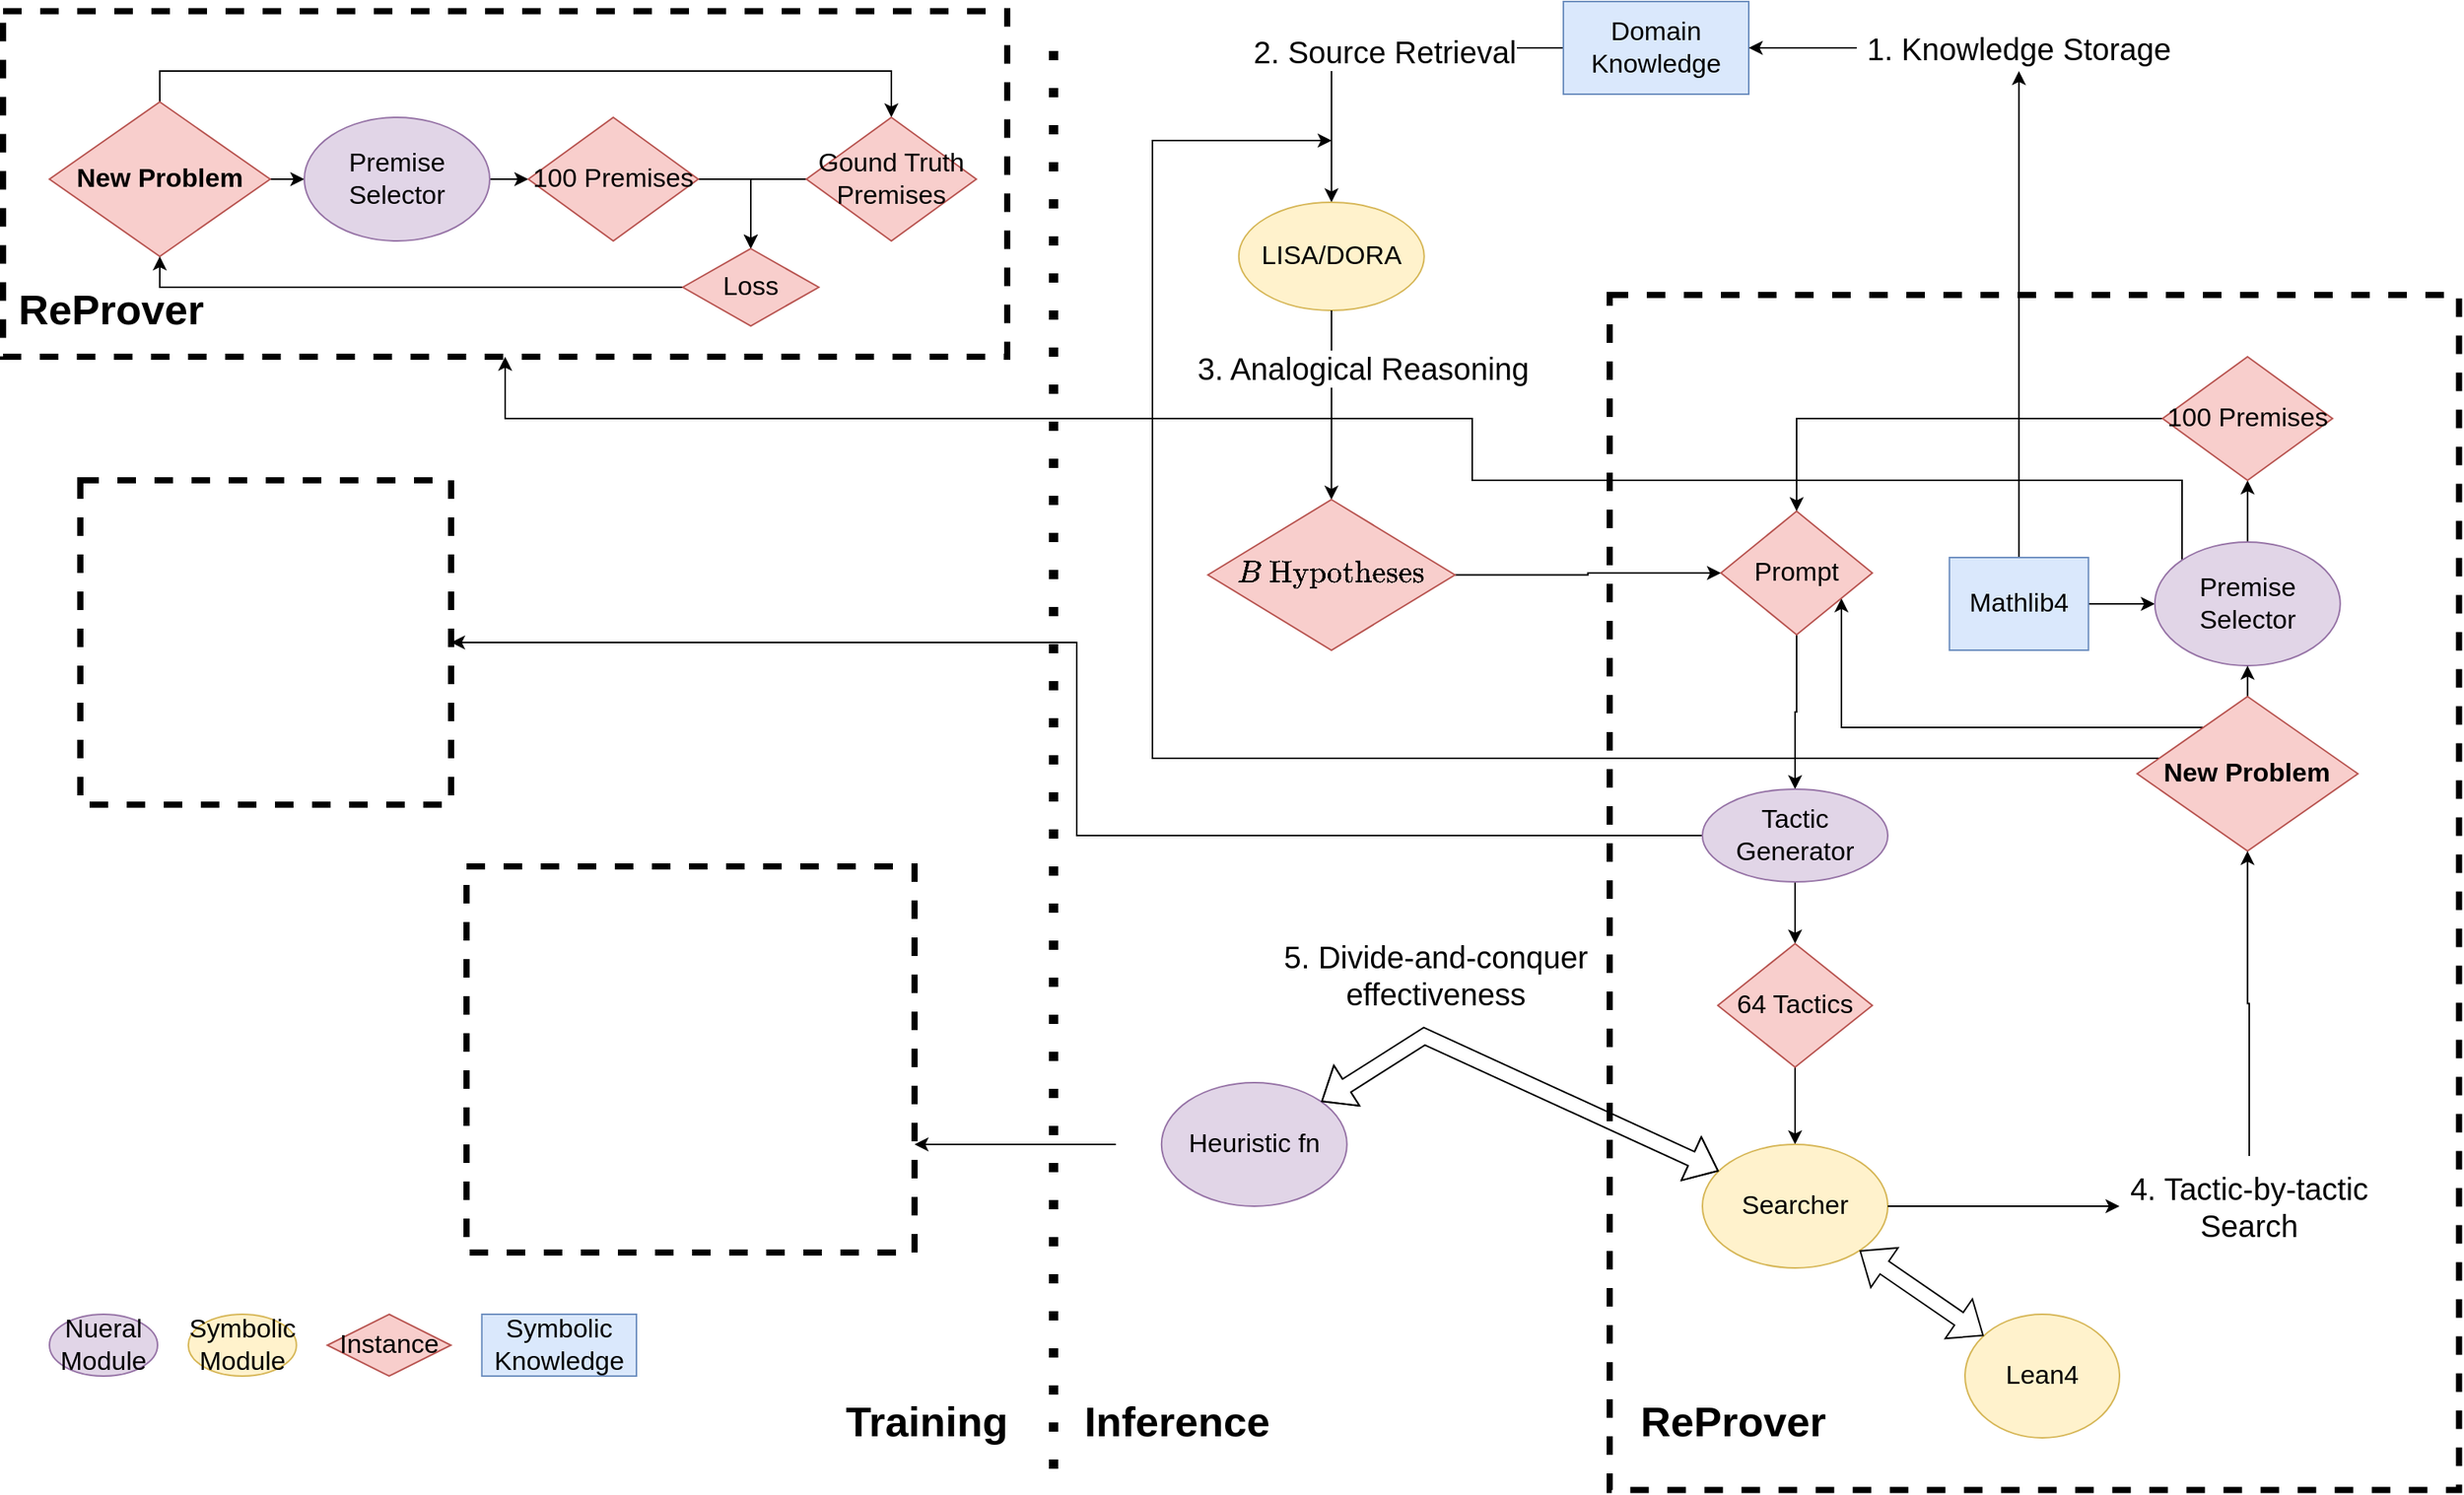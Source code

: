 <mxfile version="23.1.5" type="github">
  <diagram name="Page-1" id="IZ-Rrfjy0_TtdQrgrMoi">
    <mxGraphModel dx="3223" dy="1118" grid="1" gridSize="10" guides="1" tooltips="1" connect="1" arrows="1" fold="1" page="1" pageScale="1" pageWidth="1100" pageHeight="850" math="1" shadow="0">
      <root>
        <mxCell id="0" />
        <mxCell id="1" parent="0" />
        <mxCell id="Xpp3-1cy8L-rHU1XI7NB-74" value="" style="rounded=0;whiteSpace=wrap;html=1;dashed=1;fillColor=none;strokeWidth=4;fontSize=17;" parent="1" vertex="1">
          <mxGeometry x="520" y="210" width="549.78" height="773.75" as="geometry" />
        </mxCell>
        <mxCell id="Xpp3-1cy8L-rHU1XI7NB-100" value="" style="edgeStyle=orthogonalEdgeStyle;rounded=0;orthogonalLoop=1;jettySize=auto;html=1;fontSize=17;" parent="1" source="Xpp3-1cy8L-rHU1XI7NB-1" target="Xpp3-1cy8L-rHU1XI7NB-8" edge="1">
          <mxGeometry relative="1" as="geometry" />
        </mxCell>
        <mxCell id="CLktLj2ley9Mtql9P5BX-1" style="edgeStyle=orthogonalEdgeStyle;rounded=0;orthogonalLoop=1;jettySize=auto;html=1;exitX=0.5;exitY=0;exitDx=0;exitDy=0;fontSize=17;" edge="1" parent="1" source="Xpp3-1cy8L-rHU1XI7NB-1" target="Xpp3-1cy8L-rHU1XI7NB-20">
          <mxGeometry relative="1" as="geometry" />
        </mxCell>
        <mxCell id="Xpp3-1cy8L-rHU1XI7NB-1" value="Mathlib4" style="rounded=0;whiteSpace=wrap;html=1;fillColor=#dae8fc;strokeColor=#6c8ebf;fontSize=17;" parent="1" vertex="1">
          <mxGeometry x="739.89" y="380" width="90" height="60" as="geometry" />
        </mxCell>
        <mxCell id="CLktLj2ley9Mtql9P5BX-3" style="edgeStyle=orthogonalEdgeStyle;rounded=0;orthogonalLoop=1;jettySize=auto;html=1;fontSize=17;" edge="1" parent="1" source="Xpp3-1cy8L-rHU1XI7NB-2" target="Xpp3-1cy8L-rHU1XI7NB-5">
          <mxGeometry relative="1" as="geometry" />
        </mxCell>
        <mxCell id="CLktLj2ley9Mtql9P5BX-15" value="&lt;font style=&quot;font-size: 20px;&quot;&gt;2. Source Retrieval&lt;/font&gt;" style="edgeLabel;html=1;align=center;verticalAlign=middle;resizable=0;points=[];fontSize=20;" vertex="1" connectable="0" parent="CLktLj2ley9Mtql9P5BX-3">
          <mxGeometry x="-0.068" y="2" relative="1" as="geometry">
            <mxPoint as="offset" />
          </mxGeometry>
        </mxCell>
        <mxCell id="Xpp3-1cy8L-rHU1XI7NB-2" value="Domain Knowledge" style="rounded=0;whiteSpace=wrap;html=1;fillColor=#dae8fc;strokeColor=#6c8ebf;fontSize=17;" parent="1" vertex="1">
          <mxGeometry x="490" y="20" width="120" height="60" as="geometry" />
        </mxCell>
        <mxCell id="Xpp3-1cy8L-rHU1XI7NB-5" value="LISA/DORA" style="ellipse;whiteSpace=wrap;html=1;fillColor=#fff2cc;strokeColor=#d6b656;fontSize=17;" parent="1" vertex="1">
          <mxGeometry x="279.89" y="150" width="120" height="70" as="geometry" />
        </mxCell>
        <mxCell id="Xpp3-1cy8L-rHU1XI7NB-77" style="edgeStyle=orthogonalEdgeStyle;rounded=0;orthogonalLoop=1;jettySize=auto;html=1;fontSize=17;" parent="1" source="Xpp3-1cy8L-rHU1XI7NB-8" target="Xpp3-1cy8L-rHU1XI7NB-11" edge="1">
          <mxGeometry relative="1" as="geometry" />
        </mxCell>
        <mxCell id="b3lWoeTVUII4R8HMTHZW-4" style="edgeStyle=orthogonalEdgeStyle;rounded=0;orthogonalLoop=1;jettySize=auto;html=1;exitX=0;exitY=0;exitDx=0;exitDy=0;fontSize=17;" parent="1" source="Xpp3-1cy8L-rHU1XI7NB-8" target="b3lWoeTVUII4R8HMTHZW-3" edge="1">
          <mxGeometry relative="1" as="geometry">
            <Array as="points">
              <mxPoint x="891" y="330" />
              <mxPoint x="431" y="330" />
              <mxPoint x="431" y="290" />
            </Array>
          </mxGeometry>
        </mxCell>
        <mxCell id="Xpp3-1cy8L-rHU1XI7NB-8" value="Premise Selector" style="ellipse;whiteSpace=wrap;html=1;fillColor=#e1d5e7;strokeColor=#9673a6;fontSize=17;" parent="1" vertex="1">
          <mxGeometry x="872.89" y="370" width="120" height="80" as="geometry" />
        </mxCell>
        <mxCell id="Xpp3-1cy8L-rHU1XI7NB-42" style="edgeStyle=orthogonalEdgeStyle;rounded=0;orthogonalLoop=1;jettySize=auto;html=1;fontSize=17;" parent="1" edge="1">
          <mxGeometry relative="1" as="geometry">
            <mxPoint x="906.5" y="510.0" as="sourcePoint" />
            <mxPoint x="340" y="110" as="targetPoint" />
            <Array as="points">
              <mxPoint x="224" y="510" />
              <mxPoint x="224" y="110" />
            </Array>
          </mxGeometry>
        </mxCell>
        <mxCell id="Xpp3-1cy8L-rHU1XI7NB-76" style="edgeStyle=orthogonalEdgeStyle;rounded=0;orthogonalLoop=1;jettySize=auto;html=1;exitX=0.5;exitY=0;exitDx=0;exitDy=0;entryX=0.5;entryY=1;entryDx=0;entryDy=0;fontSize=17;" parent="1" source="Xpp3-1cy8L-rHU1XI7NB-9" target="Xpp3-1cy8L-rHU1XI7NB-8" edge="1">
          <mxGeometry relative="1" as="geometry" />
        </mxCell>
        <mxCell id="Xpp3-1cy8L-rHU1XI7NB-101" style="edgeStyle=orthogonalEdgeStyle;rounded=0;orthogonalLoop=1;jettySize=auto;html=1;fontSize=17;" parent="1" source="Xpp3-1cy8L-rHU1XI7NB-9" target="Xpp3-1cy8L-rHU1XI7NB-46" edge="1">
          <mxGeometry relative="1" as="geometry">
            <Array as="points">
              <mxPoint x="670" y="490" />
            </Array>
          </mxGeometry>
        </mxCell>
        <mxCell id="Xpp3-1cy8L-rHU1XI7NB-9" value="&lt;font style=&quot;font-size: 17px;&quot;&gt;&lt;b style=&quot;font-size: 17px;&quot;&gt;New Problem&lt;/b&gt;&lt;/font&gt;" style="rhombus;whiteSpace=wrap;html=1;fontStyle=0;fillColor=#f8cecc;strokeColor=#b85450;fontSize=17;" parent="1" vertex="1">
          <mxGeometry x="861.44" y="470" width="142.89" height="100" as="geometry" />
        </mxCell>
        <mxCell id="Xpp3-1cy8L-rHU1XI7NB-21" value="Symbolic&lt;br style=&quot;font-size: 17px;&quot;&gt;Module" style="ellipse;whiteSpace=wrap;html=1;fillColor=#fff2cc;strokeColor=#d6b656;fontSize=17;" parent="1" vertex="1">
          <mxGeometry x="-400.11" y="870" width="70" height="40" as="geometry" />
        </mxCell>
        <mxCell id="Xpp3-1cy8L-rHU1XI7NB-22" value="Instance" style="rhombus;whiteSpace=wrap;html=1;fillColor=#f8cecc;strokeColor=#b85450;fontSize=17;" parent="1" vertex="1">
          <mxGeometry x="-310.11" y="870" width="80" height="40" as="geometry" />
        </mxCell>
        <mxCell id="Xpp3-1cy8L-rHU1XI7NB-23" value="Symbolic Knowledge" style="rounded=0;whiteSpace=wrap;html=1;fillColor=#dae8fc;strokeColor=#6c8ebf;fontSize=17;" parent="1" vertex="1">
          <mxGeometry x="-210.11" y="870" width="100.11" height="40" as="geometry" />
        </mxCell>
        <mxCell id="Xpp3-1cy8L-rHU1XI7NB-88" value="" style="edgeStyle=orthogonalEdgeStyle;rounded=0;orthogonalLoop=1;jettySize=auto;html=1;fontSize=17;" parent="1" source="Xpp3-1cy8L-rHU1XI7NB-5" target="Xpp3-1cy8L-rHU1XI7NB-43" edge="1">
          <mxGeometry relative="1" as="geometry">
            <mxPoint x="339.89" y="270" as="sourcePoint" />
          </mxGeometry>
        </mxCell>
        <mxCell id="CLktLj2ley9Mtql9P5BX-2" value="&lt;font style=&quot;font-size: 20px;&quot;&gt;3. Analogical Reasoning&lt;/font&gt;" style="edgeLabel;html=1;align=center;verticalAlign=middle;resizable=0;points=[];fontSize=20;" vertex="1" connectable="0" parent="Xpp3-1cy8L-rHU1XI7NB-88">
          <mxGeometry y="-3" relative="1" as="geometry">
            <mxPoint x="23" y="-25" as="offset" />
          </mxGeometry>
        </mxCell>
        <mxCell id="Xpp3-1cy8L-rHU1XI7NB-50" style="edgeStyle=orthogonalEdgeStyle;rounded=0;orthogonalLoop=1;jettySize=auto;html=1;fontSize=17;" parent="1" source="Xpp3-1cy8L-rHU1XI7NB-43" target="Xpp3-1cy8L-rHU1XI7NB-46" edge="1">
          <mxGeometry relative="1" as="geometry" />
        </mxCell>
        <mxCell id="Xpp3-1cy8L-rHU1XI7NB-52" style="edgeStyle=orthogonalEdgeStyle;rounded=0;orthogonalLoop=1;jettySize=auto;html=1;fontSize=17;" parent="1" source="Xpp3-1cy8L-rHU1XI7NB-46" target="Xpp3-1cy8L-rHU1XI7NB-51" edge="1">
          <mxGeometry relative="1" as="geometry" />
        </mxCell>
        <mxCell id="Xpp3-1cy8L-rHU1XI7NB-46" value="Prompt" style="rhombus;whiteSpace=wrap;html=1;fillColor=#f8cecc;strokeColor=#b85450;fontSize=17;" parent="1" vertex="1">
          <mxGeometry x="592" y="350" width="98" height="80" as="geometry" />
        </mxCell>
        <mxCell id="Xpp3-1cy8L-rHU1XI7NB-54" value="" style="edgeStyle=orthogonalEdgeStyle;rounded=0;orthogonalLoop=1;jettySize=auto;html=1;fontSize=17;" parent="1" source="Xpp3-1cy8L-rHU1XI7NB-51" target="Xpp3-1cy8L-rHU1XI7NB-53" edge="1">
          <mxGeometry relative="1" as="geometry" />
        </mxCell>
        <mxCell id="b3lWoeTVUII4R8HMTHZW-8" style="edgeStyle=orthogonalEdgeStyle;rounded=0;orthogonalLoop=1;jettySize=auto;html=1;fontSize=17;" parent="1" source="Xpp3-1cy8L-rHU1XI7NB-51" target="b3lWoeTVUII4R8HMTHZW-7" edge="1">
          <mxGeometry relative="1" as="geometry" />
        </mxCell>
        <mxCell id="Xpp3-1cy8L-rHU1XI7NB-51" value="Tactic Generator" style="ellipse;whiteSpace=wrap;html=1;fillColor=#e1d5e7;strokeColor=#9673a6;fontSize=17;" parent="1" vertex="1">
          <mxGeometry x="580" y="530" width="120" height="60" as="geometry" />
        </mxCell>
        <mxCell id="Xpp3-1cy8L-rHU1XI7NB-95" style="edgeStyle=orthogonalEdgeStyle;rounded=0;orthogonalLoop=1;jettySize=auto;html=1;fontSize=17;" parent="1" source="Xpp3-1cy8L-rHU1XI7NB-53" target="Xpp3-1cy8L-rHU1XI7NB-55" edge="1">
          <mxGeometry relative="1" as="geometry" />
        </mxCell>
        <mxCell id="Xpp3-1cy8L-rHU1XI7NB-53" value="64 Tactics" style="rhombus;whiteSpace=wrap;html=1;fillColor=#f8cecc;strokeColor=#b85450;fontSize=17;" parent="1" vertex="1">
          <mxGeometry x="590" y="630" width="100" height="80" as="geometry" />
        </mxCell>
        <mxCell id="Xpp3-1cy8L-rHU1XI7NB-68" style="edgeStyle=orthogonalEdgeStyle;rounded=0;orthogonalLoop=1;jettySize=auto;html=1;fontSize=17;" parent="1" source="Xpp3-1cy8L-rHU1XI7NB-64" target="Xpp3-1cy8L-rHU1XI7NB-9" edge="1">
          <mxGeometry relative="1" as="geometry">
            <Array as="points" />
          </mxGeometry>
        </mxCell>
        <mxCell id="Xpp3-1cy8L-rHU1XI7NB-55" value="Searcher" style="ellipse;whiteSpace=wrap;html=1;fillColor=#fff2cc;strokeColor=#d6b656;fontSize=17;" parent="1" vertex="1">
          <mxGeometry x="580" y="760" width="120" height="80" as="geometry" />
        </mxCell>
        <mxCell id="Xpp3-1cy8L-rHU1XI7NB-56" value="Lean4" style="ellipse;whiteSpace=wrap;html=1;fillColor=#fff2cc;strokeColor=#d6b656;fontSize=17;" parent="1" vertex="1">
          <mxGeometry x="750" y="870" width="100" height="80" as="geometry" />
        </mxCell>
        <mxCell id="Xpp3-1cy8L-rHU1XI7NB-57" value="" style="endArrow=classic;startArrow=classic;html=1;rounded=0;fontSize=17;shape=flexArrow;" parent="1" source="Xpp3-1cy8L-rHU1XI7NB-56" target="Xpp3-1cy8L-rHU1XI7NB-55" edge="1">
          <mxGeometry width="50" height="50" relative="1" as="geometry">
            <mxPoint x="909.89" y="430" as="sourcePoint" />
            <mxPoint x="959.89" y="380" as="targetPoint" />
          </mxGeometry>
        </mxCell>
        <mxCell id="b3lWoeTVUII4R8HMTHZW-6" style="edgeStyle=orthogonalEdgeStyle;rounded=0;orthogonalLoop=1;jettySize=auto;html=1;fontSize=17;" parent="1" edge="1">
          <mxGeometry relative="1" as="geometry">
            <mxPoint x="200.314" y="760" as="sourcePoint" />
            <mxPoint x="70" y="760" as="targetPoint" />
            <Array as="points">
              <mxPoint x="150" y="760" />
              <mxPoint x="150" y="760" />
            </Array>
          </mxGeometry>
        </mxCell>
        <mxCell id="Xpp3-1cy8L-rHU1XI7NB-58" value="Heuristic fn" style="ellipse;whiteSpace=wrap;html=1;fillColor=#e1d5e7;strokeColor=#9673a6;fontSize=17;" parent="1" vertex="1">
          <mxGeometry x="229.89" y="720" width="120" height="80" as="geometry" />
        </mxCell>
        <mxCell id="Xpp3-1cy8L-rHU1XI7NB-84" style="edgeStyle=orthogonalEdgeStyle;rounded=0;orthogonalLoop=1;jettySize=auto;html=1;fontSize=17;" parent="1" source="Xpp3-1cy8L-rHU1XI7NB-11" target="Xpp3-1cy8L-rHU1XI7NB-46" edge="1">
          <mxGeometry relative="1" as="geometry">
            <Array as="points">
              <mxPoint x="641" y="290" />
            </Array>
          </mxGeometry>
        </mxCell>
        <mxCell id="Xpp3-1cy8L-rHU1XI7NB-11" value="100 Premises" style="rhombus;whiteSpace=wrap;html=1;fillColor=#f8cecc;strokeColor=#b85450;fontSize=17;" parent="1" vertex="1">
          <mxGeometry x="877.89" y="250" width="110" height="80" as="geometry" />
        </mxCell>
        <mxCell id="Xpp3-1cy8L-rHU1XI7NB-81" value="" style="edgeStyle=orthogonalEdgeStyle;rounded=0;orthogonalLoop=1;jettySize=auto;html=1;fontSize=17;" parent="1" source="Xpp3-1cy8L-rHU1XI7NB-55" target="Xpp3-1cy8L-rHU1XI7NB-64" edge="1">
          <mxGeometry relative="1" as="geometry">
            <mxPoint x="599.89" y="800" as="sourcePoint" />
            <mxPoint x="932.89" y="690" as="targetPoint" />
            <Array as="points" />
          </mxGeometry>
        </mxCell>
        <mxCell id="Xpp3-1cy8L-rHU1XI7NB-64" value="&lt;font style=&quot;font-size: 20px;&quot;&gt;4. Tactic-by-tactic &lt;br&gt;Search&lt;/font&gt;" style="text;html=1;strokeColor=none;fillColor=none;align=center;verticalAlign=middle;whiteSpace=wrap;rounded=0;fontSize=20;" parent="1" vertex="1">
          <mxGeometry x="850" y="767.5" width="167.94" height="65" as="geometry" />
        </mxCell>
        <mxCell id="Xpp3-1cy8L-rHU1XI7NB-87" style="edgeStyle=orthogonalEdgeStyle;rounded=0;orthogonalLoop=1;jettySize=auto;html=1;fontSize=17;" parent="1" source="Xpp3-1cy8L-rHU1XI7NB-20" target="Xpp3-1cy8L-rHU1XI7NB-2" edge="1">
          <mxGeometry relative="1" as="geometry" />
        </mxCell>
        <mxCell id="Xpp3-1cy8L-rHU1XI7NB-20" value="&lt;font style=&quot;font-size: 20px;&quot;&gt;1.&amp;nbsp;Knowledge Storage&lt;/font&gt;" style="text;html=1;strokeColor=none;fillColor=none;align=center;verticalAlign=middle;whiteSpace=wrap;rounded=0;fontSize=20;" parent="1" vertex="1">
          <mxGeometry x="679.89" y="35" width="210" height="30" as="geometry" />
        </mxCell>
        <mxCell id="Xpp3-1cy8L-rHU1XI7NB-43" value="$$B \text{ Hypotheses}&lt;br style=&quot;font-size: 17px;&quot;&gt;$$" style="rhombus;whiteSpace=wrap;html=1;fillColor=#f8cecc;strokeColor=#b85450;fontSize=17;" parent="1" vertex="1">
          <mxGeometry x="259.94" y="342.5" width="159.89" height="97.5" as="geometry" />
        </mxCell>
        <mxCell id="Xpp3-1cy8L-rHU1XI7NB-97" value="&lt;font style=&quot;font-size: 27px;&quot;&gt;ReProver&lt;/font&gt;" style="text;html=1;strokeColor=none;fillColor=none;align=center;verticalAlign=middle;whiteSpace=wrap;rounded=0;fontStyle=1;fontSize=17;" parent="1" vertex="1">
          <mxGeometry x="530" y="910" width="140" height="60" as="geometry" />
        </mxCell>
        <mxCell id="b3lWoeTVUII4R8HMTHZW-3" value="" style="rounded=0;whiteSpace=wrap;html=1;dashed=1;fillColor=none;strokeWidth=4;fontSize=17;" parent="1" vertex="1">
          <mxGeometry x="-520" y="26.25" width="650" height="223.75" as="geometry" />
        </mxCell>
        <mxCell id="b3lWoeTVUII4R8HMTHZW-1" value="" style="endArrow=none;dashed=1;html=1;dashPattern=1 3;strokeWidth=6;rounded=0;fontSize=17;" parent="1" edge="1">
          <mxGeometry width="50" height="50" relative="1" as="geometry">
            <mxPoint x="160" y="970" as="sourcePoint" />
            <mxPoint x="160" y="35" as="targetPoint" />
          </mxGeometry>
        </mxCell>
        <mxCell id="b3lWoeTVUII4R8HMTHZW-5" value="" style="rounded=0;whiteSpace=wrap;html=1;dashed=1;fillColor=none;strokeWidth=4;fontSize=17;" parent="1" vertex="1">
          <mxGeometry x="-220" y="580" width="290" height="250" as="geometry" />
        </mxCell>
        <mxCell id="b3lWoeTVUII4R8HMTHZW-7" value="" style="rounded=0;whiteSpace=wrap;html=1;dashed=1;fillColor=none;strokeWidth=4;fontSize=17;" parent="1" vertex="1">
          <mxGeometry x="-470" y="330" width="240" height="210" as="geometry" />
        </mxCell>
        <mxCell id="b3lWoeTVUII4R8HMTHZW-9" value="Nueral Module" style="ellipse;whiteSpace=wrap;html=1;fillColor=#e1d5e7;strokeColor=#9673a6;fontSize=17;" parent="1" vertex="1">
          <mxGeometry x="-490" y="870" width="70" height="40" as="geometry" />
        </mxCell>
        <mxCell id="CLktLj2ley9Mtql9P5BX-7" style="edgeStyle=orthogonalEdgeStyle;rounded=0;orthogonalLoop=1;jettySize=auto;html=1;exitX=1;exitY=0.5;exitDx=0;exitDy=0;fontSize=17;" edge="1" parent="1" source="CLktLj2ley9Mtql9P5BX-4" target="CLktLj2ley9Mtql9P5BX-5">
          <mxGeometry relative="1" as="geometry" />
        </mxCell>
        <mxCell id="CLktLj2ley9Mtql9P5BX-14" style="edgeStyle=orthogonalEdgeStyle;rounded=0;orthogonalLoop=1;jettySize=auto;html=1;exitX=0.5;exitY=0;exitDx=0;exitDy=0;entryX=0.5;entryY=0;entryDx=0;entryDy=0;fontSize=17;" edge="1" parent="1" source="CLktLj2ley9Mtql9P5BX-4" target="CLktLj2ley9Mtql9P5BX-9">
          <mxGeometry relative="1" as="geometry" />
        </mxCell>
        <mxCell id="CLktLj2ley9Mtql9P5BX-4" value="&lt;font style=&quot;font-size: 17px;&quot;&gt;&lt;b style=&quot;font-size: 17px;&quot;&gt;New Problem&lt;/b&gt;&lt;/font&gt;" style="rhombus;whiteSpace=wrap;html=1;fontStyle=0;fillColor=#f8cecc;strokeColor=#b85450;fontSize=17;" vertex="1" parent="1">
          <mxGeometry x="-490" y="85" width="142.89" height="100" as="geometry" />
        </mxCell>
        <mxCell id="CLktLj2ley9Mtql9P5BX-8" style="edgeStyle=orthogonalEdgeStyle;rounded=0;orthogonalLoop=1;jettySize=auto;html=1;exitX=1;exitY=0.5;exitDx=0;exitDy=0;fontSize=17;" edge="1" parent="1" source="CLktLj2ley9Mtql9P5BX-5" target="CLktLj2ley9Mtql9P5BX-6">
          <mxGeometry relative="1" as="geometry" />
        </mxCell>
        <mxCell id="CLktLj2ley9Mtql9P5BX-5" value="Premise Selector" style="ellipse;whiteSpace=wrap;html=1;fillColor=#e1d5e7;strokeColor=#9673a6;fontSize=17;" vertex="1" parent="1">
          <mxGeometry x="-325.0" y="95" width="120" height="80" as="geometry" />
        </mxCell>
        <mxCell id="CLktLj2ley9Mtql9P5BX-12" style="edgeStyle=orthogonalEdgeStyle;rounded=0;orthogonalLoop=1;jettySize=auto;html=1;exitX=1;exitY=0.5;exitDx=0;exitDy=0;fontSize=17;" edge="1" parent="1" source="CLktLj2ley9Mtql9P5BX-6" target="CLktLj2ley9Mtql9P5BX-10">
          <mxGeometry relative="1" as="geometry" />
        </mxCell>
        <mxCell id="CLktLj2ley9Mtql9P5BX-6" value="100 Premises" style="rhombus;whiteSpace=wrap;html=1;fillColor=#f8cecc;strokeColor=#b85450;fontSize=17;" vertex="1" parent="1">
          <mxGeometry x="-180.0" y="95" width="110" height="80" as="geometry" />
        </mxCell>
        <mxCell id="CLktLj2ley9Mtql9P5BX-13" style="edgeStyle=orthogonalEdgeStyle;rounded=0;orthogonalLoop=1;jettySize=auto;html=1;fontSize=17;" edge="1" parent="1" source="CLktLj2ley9Mtql9P5BX-9" target="CLktLj2ley9Mtql9P5BX-10">
          <mxGeometry relative="1" as="geometry">
            <Array as="points">
              <mxPoint x="-36" y="135" />
            </Array>
          </mxGeometry>
        </mxCell>
        <mxCell id="CLktLj2ley9Mtql9P5BX-9" value="Gound Truth Premises" style="rhombus;whiteSpace=wrap;html=1;fillColor=#f8cecc;strokeColor=#b85450;fontSize=17;" vertex="1" parent="1">
          <mxGeometry x="-1.137e-13" y="95" width="110" height="80" as="geometry" />
        </mxCell>
        <mxCell id="CLktLj2ley9Mtql9P5BX-11" style="edgeStyle=orthogonalEdgeStyle;rounded=0;orthogonalLoop=1;jettySize=auto;html=1;entryX=0.5;entryY=1;entryDx=0;entryDy=0;fontSize=17;" edge="1" parent="1" source="CLktLj2ley9Mtql9P5BX-10" target="CLktLj2ley9Mtql9P5BX-4">
          <mxGeometry relative="1" as="geometry" />
        </mxCell>
        <mxCell id="CLktLj2ley9Mtql9P5BX-10" value="Loss" style="rhombus;whiteSpace=wrap;html=1;fillColor=#f8cecc;strokeColor=#b85450;fontSize=17;" vertex="1" parent="1">
          <mxGeometry x="-80" y="180" width="88" height="50" as="geometry" />
        </mxCell>
        <mxCell id="Xpp3-1cy8L-rHU1XI7NB-61" value="" style="endArrow=classic;startArrow=classic;html=1;rounded=0;fontSize=17;shape=flexArrow;" parent="1" source="Xpp3-1cy8L-rHU1XI7NB-58" target="Xpp3-1cy8L-rHU1XI7NB-55" edge="1">
          <mxGeometry width="50" height="50" relative="1" as="geometry">
            <mxPoint x="400" y="880" as="sourcePoint" />
            <mxPoint x="489.89" y="885" as="targetPoint" />
            <Array as="points">
              <mxPoint x="400" y="690" />
            </Array>
          </mxGeometry>
        </mxCell>
        <mxCell id="CLktLj2ley9Mtql9P5BX-23" value="5. Divide-and-conquer &lt;br&gt;effectiveness" style="edgeLabel;html=1;align=center;verticalAlign=middle;resizable=0;points=[];fontSize=20;" vertex="1" connectable="0" parent="Xpp3-1cy8L-rHU1XI7NB-61">
          <mxGeometry x="-0.012" y="-5" relative="1" as="geometry">
            <mxPoint x="-49" y="-71" as="offset" />
          </mxGeometry>
        </mxCell>
        <mxCell id="CLktLj2ley9Mtql9P5BX-26" value="&lt;font style=&quot;font-size: 27px;&quot;&gt;ReProver&lt;/font&gt;" style="text;html=1;strokeColor=none;fillColor=none;align=center;verticalAlign=middle;whiteSpace=wrap;rounded=0;fontStyle=1;fontSize=17;" vertex="1" parent="1">
          <mxGeometry x="-520" y="190" width="140" height="60" as="geometry" />
        </mxCell>
        <mxCell id="CLktLj2ley9Mtql9P5BX-27" value="&lt;span style=&quot;font-size: 27px;&quot;&gt;Inference&lt;/span&gt;" style="text;html=1;strokeColor=none;fillColor=none;align=center;verticalAlign=middle;whiteSpace=wrap;rounded=0;fontStyle=1;fontSize=17;" vertex="1" parent="1">
          <mxGeometry x="170" y="910" width="140" height="60" as="geometry" />
        </mxCell>
        <mxCell id="CLktLj2ley9Mtql9P5BX-28" value="&lt;span style=&quot;font-size: 27px;&quot;&gt;Training&lt;/span&gt;" style="text;html=1;strokeColor=none;fillColor=none;align=center;verticalAlign=middle;whiteSpace=wrap;rounded=0;fontStyle=1;fontSize=17;" vertex="1" parent="1">
          <mxGeometry x="8" y="910" width="140" height="60" as="geometry" />
        </mxCell>
      </root>
    </mxGraphModel>
  </diagram>
</mxfile>
